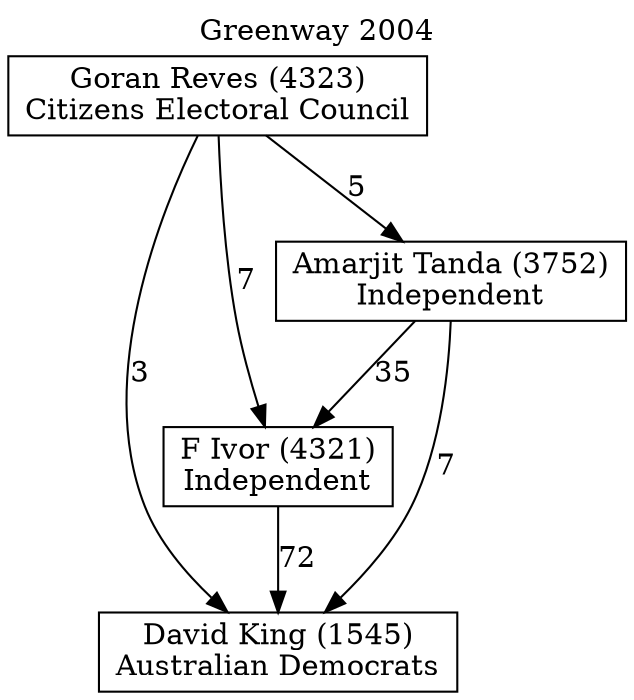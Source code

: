 // House preference flow
digraph "David King (1545)_Greenway_2004" {
	graph [label="Greenway 2004" labelloc=t mclimit=10]
	node [shape=box]
	"David King (1545)" [label="David King (1545)
Australian Democrats"]
	"F Ivor (4321)" [label="F Ivor (4321)
Independent"]
	"Amarjit Tanda (3752)" [label="Amarjit Tanda (3752)
Independent"]
	"Goran Reves (4323)" [label="Goran Reves (4323)
Citizens Electoral Council"]
	"F Ivor (4321)" -> "David King (1545)" [label=72]
	"Amarjit Tanda (3752)" -> "F Ivor (4321)" [label=35]
	"Goran Reves (4323)" -> "Amarjit Tanda (3752)" [label=5]
	"Amarjit Tanda (3752)" -> "David King (1545)" [label=7]
	"Goran Reves (4323)" -> "David King (1545)" [label=3]
	"Goran Reves (4323)" -> "F Ivor (4321)" [label=7]
}

